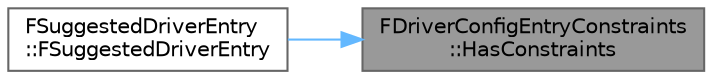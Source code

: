 digraph "FDriverConfigEntryConstraints::HasConstraints"
{
 // INTERACTIVE_SVG=YES
 // LATEX_PDF_SIZE
  bgcolor="transparent";
  edge [fontname=Helvetica,fontsize=10,labelfontname=Helvetica,labelfontsize=10];
  node [fontname=Helvetica,fontsize=10,shape=box,height=0.2,width=0.4];
  rankdir="RL";
  Node1 [id="Node000001",label="FDriverConfigEntryConstraints\l::HasConstraints",height=0.2,width=0.4,color="gray40", fillcolor="grey60", style="filled", fontcolor="black",tooltip=" "];
  Node1 -> Node2 [id="edge1_Node000001_Node000002",dir="back",color="steelblue1",style="solid",tooltip=" "];
  Node2 [id="Node000002",label="FSuggestedDriverEntry\l::FSuggestedDriverEntry",height=0.2,width=0.4,color="grey40", fillcolor="white", style="filled",URL="$dd/dff/structFSuggestedDriverEntry.html#a0d5b0edddcc76020f65bdc48218cc0d5",tooltip=" "];
}
